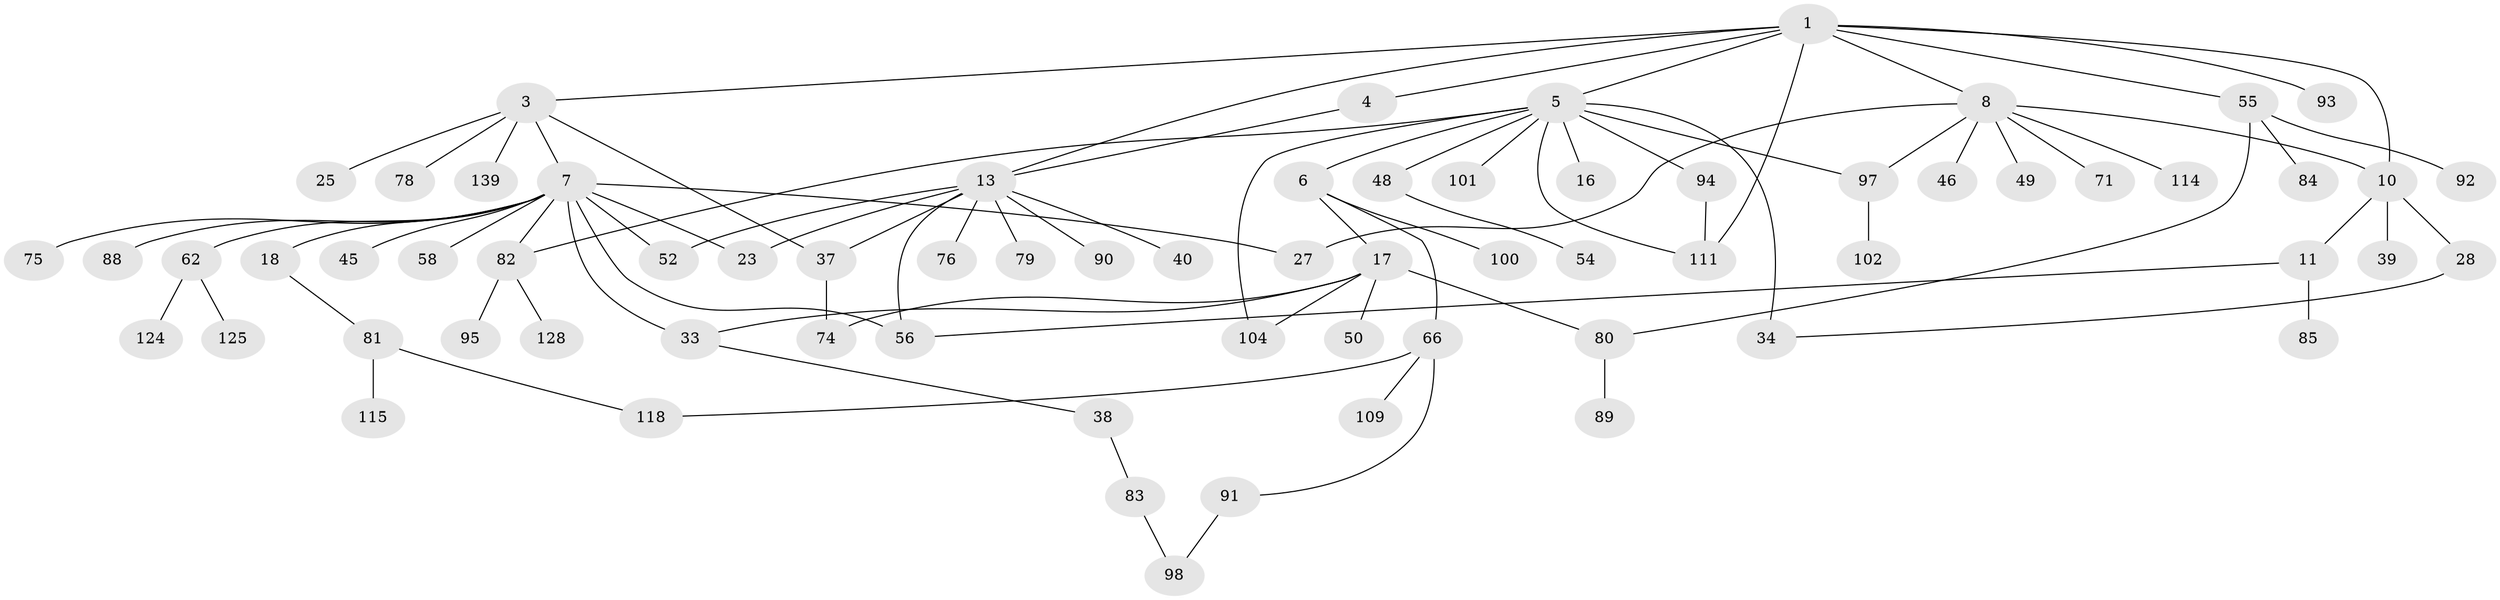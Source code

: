 // original degree distribution, {2: 0.2785714285714286, 9: 0.007142857142857143, 6: 0.02857142857142857, 4: 0.07857142857142857, 7: 0.007142857142857143, 5: 0.02142857142857143, 3: 0.16428571428571428, 8: 0.007142857142857143, 1: 0.4, 10: 0.007142857142857143}
// Generated by graph-tools (version 1.1) at 2025/13/03/09/25 04:13:17]
// undirected, 70 vertices, 88 edges
graph export_dot {
graph [start="1"]
  node [color=gray90,style=filled];
  1 [super="+2"];
  3 [super="+14+47"];
  4 [super="+12"];
  5 [super="+44+9"];
  6 [super="+60"];
  7 [super="+77+15+107+19"];
  8 [super="+22"];
  10 [super="+86+122+29"];
  11 [super="+57"];
  13 [super="+21+35+72"];
  16;
  17 [super="+30+64+20"];
  18;
  23 [super="+51"];
  25;
  27 [super="+31"];
  28;
  33;
  34 [super="+96+131"];
  37 [super="+87+70"];
  38;
  39;
  40;
  45;
  46 [super="+120"];
  48 [super="+134"];
  49;
  50;
  52;
  54;
  55 [super="+59+63"];
  56 [super="+129"];
  58 [super="+61"];
  62;
  66 [super="+68+113"];
  71;
  74;
  75;
  76;
  78 [super="+108"];
  79 [super="+123+119"];
  80;
  81;
  82;
  83;
  84;
  85;
  88 [super="+105"];
  89 [super="+140"];
  90;
  91;
  92;
  93;
  94;
  95;
  97;
  98 [super="+132+121"];
  100;
  101;
  102 [super="+116"];
  104;
  109;
  111 [super="+138"];
  114;
  115;
  118;
  124;
  125;
  128;
  139;
  1 -- 8;
  1 -- 3;
  1 -- 4;
  1 -- 5;
  1 -- 10;
  1 -- 13;
  1 -- 111;
  1 -- 55;
  1 -- 93;
  3 -- 7;
  3 -- 25;
  3 -- 78;
  3 -- 139;
  3 -- 37;
  4 -- 13;
  5 -- 6;
  5 -- 16;
  5 -- 82;
  5 -- 97;
  5 -- 101;
  5 -- 104;
  5 -- 111;
  5 -- 48;
  5 -- 94;
  5 -- 34 [weight=2];
  6 -- 17;
  6 -- 100;
  6 -- 66;
  7 -- 56;
  7 -- 18;
  7 -- 82;
  7 -- 52;
  7 -- 23;
  7 -- 88;
  7 -- 33 [weight=2];
  7 -- 27;
  7 -- 58;
  7 -- 75;
  7 -- 45;
  7 -- 62;
  8 -- 27;
  8 -- 97;
  8 -- 49;
  8 -- 114;
  8 -- 71;
  8 -- 46;
  8 -- 10;
  10 -- 11;
  10 -- 28;
  10 -- 39;
  11 -- 56;
  11 -- 85;
  13 -- 40;
  13 -- 90;
  13 -- 52;
  13 -- 37;
  13 -- 56;
  13 -- 79;
  13 -- 76;
  13 -- 23;
  17 -- 80;
  17 -- 50;
  17 -- 33;
  17 -- 104;
  17 -- 74;
  18 -- 81;
  28 -- 34;
  33 -- 38;
  37 -- 74;
  38 -- 83;
  48 -- 54;
  55 -- 80;
  55 -- 84;
  55 -- 92;
  62 -- 124;
  62 -- 125;
  66 -- 91;
  66 -- 109;
  66 -- 118;
  80 -- 89;
  81 -- 115;
  81 -- 118;
  82 -- 95;
  82 -- 128;
  83 -- 98;
  91 -- 98;
  94 -- 111;
  97 -- 102;
}
